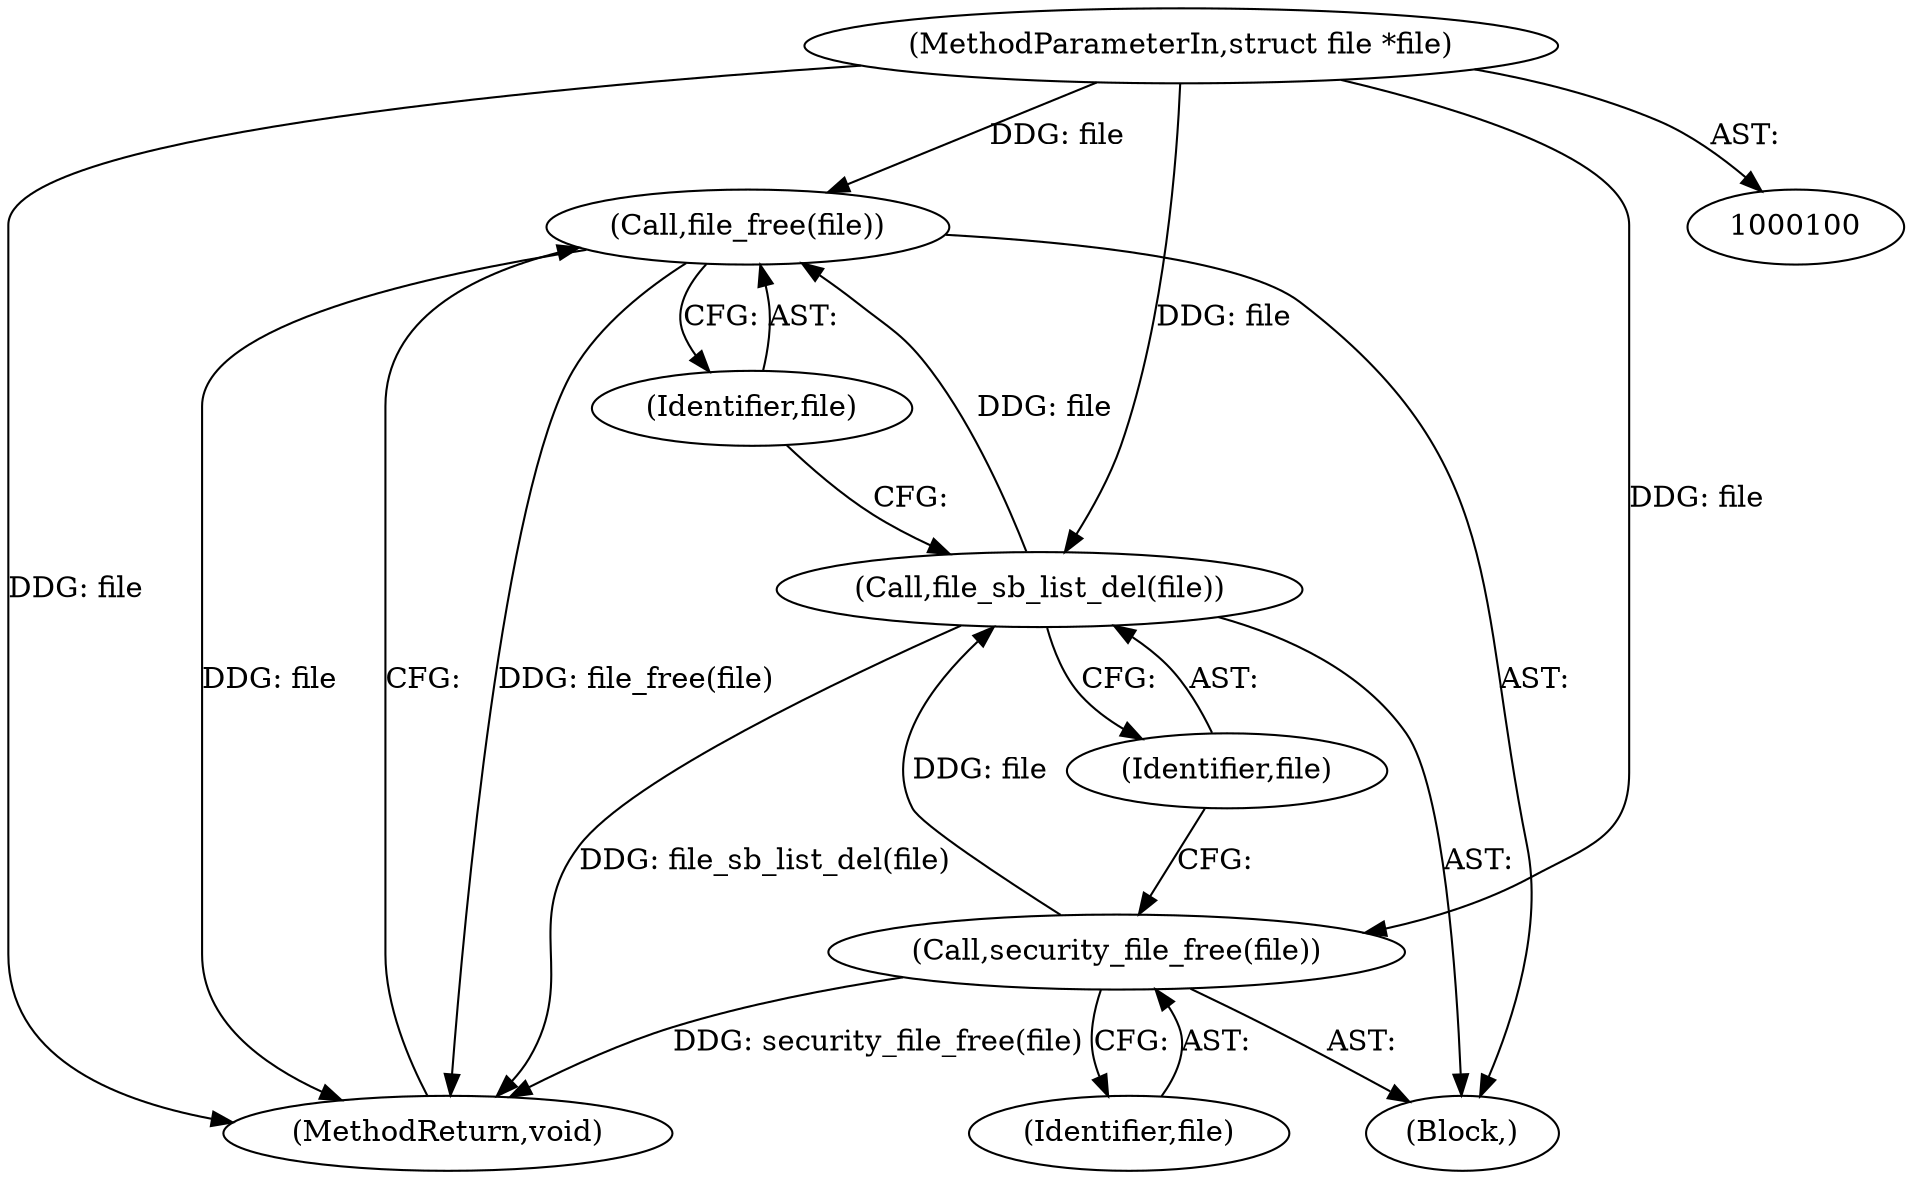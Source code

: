 digraph "1_linux_eee5cc2702929fd41cce28058dc6d6717f723f87_8@API" {
"1000114" [label="(Call,file_free(file))"];
"1000112" [label="(Call,file_sb_list_del(file))"];
"1000110" [label="(Call,security_file_free(file))"];
"1000101" [label="(MethodParameterIn,struct file *file)"];
"1000114" [label="(Call,file_free(file))"];
"1000101" [label="(MethodParameterIn,struct file *file)"];
"1000113" [label="(Identifier,file)"];
"1000109" [label="(Block,)"];
"1000116" [label="(MethodReturn,void)"];
"1000112" [label="(Call,file_sb_list_del(file))"];
"1000110" [label="(Call,security_file_free(file))"];
"1000111" [label="(Identifier,file)"];
"1000115" [label="(Identifier,file)"];
"1000114" -> "1000109"  [label="AST: "];
"1000114" -> "1000115"  [label="CFG: "];
"1000115" -> "1000114"  [label="AST: "];
"1000116" -> "1000114"  [label="CFG: "];
"1000114" -> "1000116"  [label="DDG: file_free(file)"];
"1000114" -> "1000116"  [label="DDG: file"];
"1000112" -> "1000114"  [label="DDG: file"];
"1000101" -> "1000114"  [label="DDG: file"];
"1000112" -> "1000109"  [label="AST: "];
"1000112" -> "1000113"  [label="CFG: "];
"1000113" -> "1000112"  [label="AST: "];
"1000115" -> "1000112"  [label="CFG: "];
"1000112" -> "1000116"  [label="DDG: file_sb_list_del(file)"];
"1000110" -> "1000112"  [label="DDG: file"];
"1000101" -> "1000112"  [label="DDG: file"];
"1000110" -> "1000109"  [label="AST: "];
"1000110" -> "1000111"  [label="CFG: "];
"1000111" -> "1000110"  [label="AST: "];
"1000113" -> "1000110"  [label="CFG: "];
"1000110" -> "1000116"  [label="DDG: security_file_free(file)"];
"1000101" -> "1000110"  [label="DDG: file"];
"1000101" -> "1000100"  [label="AST: "];
"1000101" -> "1000116"  [label="DDG: file"];
}
